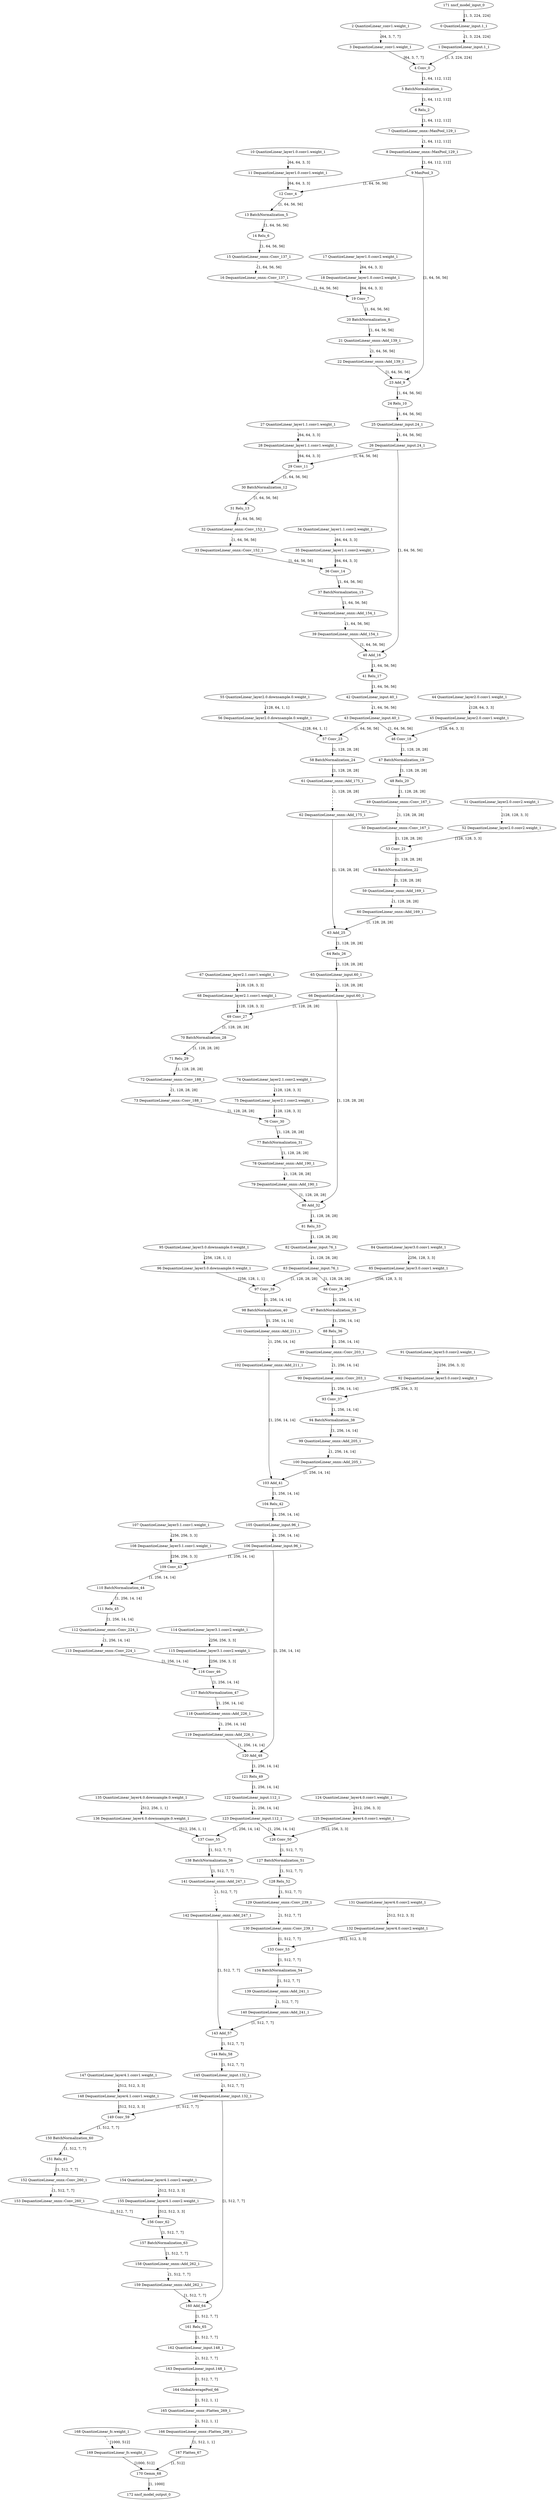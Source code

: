 strict digraph  {
"0 QuantizeLinear_input.1_1" [id=0, type=QuantizeLinear];
"1 DequantizeLinear_input.1_1" [id=1, type=DequantizeLinear];
"2 QuantizeLinear_conv1.weight_1" [id=2, type=QuantizeLinear];
"3 DequantizeLinear_conv1.weight_1" [id=3, type=DequantizeLinear];
"4 Conv_0" [id=4, type=Conv];
"5 BatchNormalization_1" [id=5, type=BatchNormalization];
"6 Relu_2" [id=6, type=Relu];
"7 QuantizeLinear_onnx^^MaxPool_129_1" [id=7, label="7 QuantizeLinear_onnx::MaxPool_129_1", type=QuantizeLinear];
"8 DequantizeLinear_onnx^^MaxPool_129_1" [id=8, label="8 DequantizeLinear_onnx::MaxPool_129_1", type=DequantizeLinear];
"9 MaxPool_3" [id=9, type=MaxPool];
"10 QuantizeLinear_layer1.0.conv1.weight_1" [id=10, type=QuantizeLinear];
"11 DequantizeLinear_layer1.0.conv1.weight_1" [id=11, type=DequantizeLinear];
"12 Conv_4" [id=12, type=Conv];
"13 BatchNormalization_5" [id=13, type=BatchNormalization];
"14 Relu_6" [id=14, type=Relu];
"15 QuantizeLinear_onnx^^Conv_137_1" [id=15, label="15 QuantizeLinear_onnx::Conv_137_1", type=QuantizeLinear];
"16 DequantizeLinear_onnx^^Conv_137_1" [id=16, label="16 DequantizeLinear_onnx::Conv_137_1", type=DequantizeLinear];
"17 QuantizeLinear_layer1.0.conv2.weight_1" [id=17, type=QuantizeLinear];
"18 DequantizeLinear_layer1.0.conv2.weight_1" [id=18, type=DequantizeLinear];
"19 Conv_7" [id=19, type=Conv];
"20 BatchNormalization_8" [id=20, type=BatchNormalization];
"21 QuantizeLinear_onnx^^Add_139_1" [id=21, label="21 QuantizeLinear_onnx::Add_139_1", type=QuantizeLinear];
"22 DequantizeLinear_onnx^^Add_139_1" [id=22, label="22 DequantizeLinear_onnx::Add_139_1", type=DequantizeLinear];
"23 Add_9" [id=23, type=Add];
"24 Relu_10" [id=24, type=Relu];
"25 QuantizeLinear_input.24_1" [id=25, type=QuantizeLinear];
"26 DequantizeLinear_input.24_1" [id=26, type=DequantizeLinear];
"27 QuantizeLinear_layer1.1.conv1.weight_1" [id=27, type=QuantizeLinear];
"28 DequantizeLinear_layer1.1.conv1.weight_1" [id=28, type=DequantizeLinear];
"29 Conv_11" [id=29, type=Conv];
"30 BatchNormalization_12" [id=30, type=BatchNormalization];
"31 Relu_13" [id=31, type=Relu];
"32 QuantizeLinear_onnx^^Conv_152_1" [id=32, label="32 QuantizeLinear_onnx::Conv_152_1", type=QuantizeLinear];
"33 DequantizeLinear_onnx^^Conv_152_1" [id=33, label="33 DequantizeLinear_onnx::Conv_152_1", type=DequantizeLinear];
"34 QuantizeLinear_layer1.1.conv2.weight_1" [id=34, type=QuantizeLinear];
"35 DequantizeLinear_layer1.1.conv2.weight_1" [id=35, type=DequantizeLinear];
"36 Conv_14" [id=36, type=Conv];
"37 BatchNormalization_15" [id=37, type=BatchNormalization];
"38 QuantizeLinear_onnx^^Add_154_1" [id=38, label="38 QuantizeLinear_onnx::Add_154_1", type=QuantizeLinear];
"39 DequantizeLinear_onnx^^Add_154_1" [id=39, label="39 DequantizeLinear_onnx::Add_154_1", type=DequantizeLinear];
"40 Add_16" [id=40, type=Add];
"41 Relu_17" [id=41, type=Relu];
"42 QuantizeLinear_input.40_1" [id=42, type=QuantizeLinear];
"43 DequantizeLinear_input.40_1" [id=43, type=DequantizeLinear];
"44 QuantizeLinear_layer2.0.conv1.weight_1" [id=44, type=QuantizeLinear];
"45 DequantizeLinear_layer2.0.conv1.weight_1" [id=45, type=DequantizeLinear];
"46 Conv_18" [id=46, type=Conv];
"47 BatchNormalization_19" [id=47, type=BatchNormalization];
"48 Relu_20" [id=48, type=Relu];
"49 QuantizeLinear_onnx^^Conv_167_1" [id=49, label="49 QuantizeLinear_onnx::Conv_167_1", type=QuantizeLinear];
"50 DequantizeLinear_onnx^^Conv_167_1" [id=50, label="50 DequantizeLinear_onnx::Conv_167_1", type=DequantizeLinear];
"51 QuantizeLinear_layer2.0.conv2.weight_1" [id=51, type=QuantizeLinear];
"52 DequantizeLinear_layer2.0.conv2.weight_1" [id=52, type=DequantizeLinear];
"53 Conv_21" [id=53, type=Conv];
"54 BatchNormalization_22" [id=54, type=BatchNormalization];
"55 QuantizeLinear_layer2.0.downsample.0.weight_1" [id=55, type=QuantizeLinear];
"56 DequantizeLinear_layer2.0.downsample.0.weight_1" [id=56, type=DequantizeLinear];
"57 Conv_23" [id=57, type=Conv];
"58 BatchNormalization_24" [id=58, type=BatchNormalization];
"59 QuantizeLinear_onnx^^Add_169_1" [id=59, label="59 QuantizeLinear_onnx::Add_169_1", type=QuantizeLinear];
"60 DequantizeLinear_onnx^^Add_169_1" [id=60, label="60 DequantizeLinear_onnx::Add_169_1", type=DequantizeLinear];
"61 QuantizeLinear_onnx^^Add_175_1" [id=61, label="61 QuantizeLinear_onnx::Add_175_1", type=QuantizeLinear];
"62 DequantizeLinear_onnx^^Add_175_1" [id=62, label="62 DequantizeLinear_onnx::Add_175_1", type=DequantizeLinear];
"63 Add_25" [id=63, type=Add];
"64 Relu_26" [id=64, type=Relu];
"65 QuantizeLinear_input.60_1" [id=65, type=QuantizeLinear];
"66 DequantizeLinear_input.60_1" [id=66, type=DequantizeLinear];
"67 QuantizeLinear_layer2.1.conv1.weight_1" [id=67, type=QuantizeLinear];
"68 DequantizeLinear_layer2.1.conv1.weight_1" [id=68, type=DequantizeLinear];
"69 Conv_27" [id=69, type=Conv];
"70 BatchNormalization_28" [id=70, type=BatchNormalization];
"71 Relu_29" [id=71, type=Relu];
"72 QuantizeLinear_onnx^^Conv_188_1" [id=72, label="72 QuantizeLinear_onnx::Conv_188_1", type=QuantizeLinear];
"73 DequantizeLinear_onnx^^Conv_188_1" [id=73, label="73 DequantizeLinear_onnx::Conv_188_1", type=DequantizeLinear];
"74 QuantizeLinear_layer2.1.conv2.weight_1" [id=74, type=QuantizeLinear];
"75 DequantizeLinear_layer2.1.conv2.weight_1" [id=75, type=DequantizeLinear];
"76 Conv_30" [id=76, type=Conv];
"77 BatchNormalization_31" [id=77, type=BatchNormalization];
"78 QuantizeLinear_onnx^^Add_190_1" [id=78, label="78 QuantizeLinear_onnx::Add_190_1", type=QuantizeLinear];
"79 DequantizeLinear_onnx^^Add_190_1" [id=79, label="79 DequantizeLinear_onnx::Add_190_1", type=DequantizeLinear];
"80 Add_32" [id=80, type=Add];
"81 Relu_33" [id=81, type=Relu];
"82 QuantizeLinear_input.76_1" [id=82, type=QuantizeLinear];
"83 DequantizeLinear_input.76_1" [id=83, type=DequantizeLinear];
"84 QuantizeLinear_layer3.0.conv1.weight_1" [id=84, type=QuantizeLinear];
"85 DequantizeLinear_layer3.0.conv1.weight_1" [id=85, type=DequantizeLinear];
"86 Conv_34" [id=86, type=Conv];
"87 BatchNormalization_35" [id=87, type=BatchNormalization];
"88 Relu_36" [id=88, type=Relu];
"89 QuantizeLinear_onnx^^Conv_203_1" [id=89, label="89 QuantizeLinear_onnx::Conv_203_1", type=QuantizeLinear];
"90 DequantizeLinear_onnx^^Conv_203_1" [id=90, label="90 DequantizeLinear_onnx::Conv_203_1", type=DequantizeLinear];
"91 QuantizeLinear_layer3.0.conv2.weight_1" [id=91, type=QuantizeLinear];
"92 DequantizeLinear_layer3.0.conv2.weight_1" [id=92, type=DequantizeLinear];
"93 Conv_37" [id=93, type=Conv];
"94 BatchNormalization_38" [id=94, type=BatchNormalization];
"95 QuantizeLinear_layer3.0.downsample.0.weight_1" [id=95, type=QuantizeLinear];
"96 DequantizeLinear_layer3.0.downsample.0.weight_1" [id=96, type=DequantizeLinear];
"97 Conv_39" [id=97, type=Conv];
"98 BatchNormalization_40" [id=98, type=BatchNormalization];
"99 QuantizeLinear_onnx^^Add_205_1" [id=99, label="99 QuantizeLinear_onnx::Add_205_1", type=QuantizeLinear];
"100 DequantizeLinear_onnx^^Add_205_1" [id=100, label="100 DequantizeLinear_onnx::Add_205_1", type=DequantizeLinear];
"101 QuantizeLinear_onnx^^Add_211_1" [id=101, label="101 QuantizeLinear_onnx::Add_211_1", type=QuantizeLinear];
"102 DequantizeLinear_onnx^^Add_211_1" [id=102, label="102 DequantizeLinear_onnx::Add_211_1", type=DequantizeLinear];
"103 Add_41" [id=103, type=Add];
"104 Relu_42" [id=104, type=Relu];
"105 QuantizeLinear_input.96_1" [id=105, type=QuantizeLinear];
"106 DequantizeLinear_input.96_1" [id=106, type=DequantizeLinear];
"107 QuantizeLinear_layer3.1.conv1.weight_1" [id=107, type=QuantizeLinear];
"108 DequantizeLinear_layer3.1.conv1.weight_1" [id=108, type=DequantizeLinear];
"109 Conv_43" [id=109, type=Conv];
"110 BatchNormalization_44" [id=110, type=BatchNormalization];
"111 Relu_45" [id=111, type=Relu];
"112 QuantizeLinear_onnx^^Conv_224_1" [id=112, label="112 QuantizeLinear_onnx::Conv_224_1", type=QuantizeLinear];
"113 DequantizeLinear_onnx^^Conv_224_1" [id=113, label="113 DequantizeLinear_onnx::Conv_224_1", type=DequantizeLinear];
"114 QuantizeLinear_layer3.1.conv2.weight_1" [id=114, type=QuantizeLinear];
"115 DequantizeLinear_layer3.1.conv2.weight_1" [id=115, type=DequantizeLinear];
"116 Conv_46" [id=116, type=Conv];
"117 BatchNormalization_47" [id=117, type=BatchNormalization];
"118 QuantizeLinear_onnx^^Add_226_1" [id=118, label="118 QuantizeLinear_onnx::Add_226_1", type=QuantizeLinear];
"119 DequantizeLinear_onnx^^Add_226_1" [id=119, label="119 DequantizeLinear_onnx::Add_226_1", type=DequantizeLinear];
"120 Add_48" [id=120, type=Add];
"121 Relu_49" [id=121, type=Relu];
"122 QuantizeLinear_input.112_1" [id=122, type=QuantizeLinear];
"123 DequantizeLinear_input.112_1" [id=123, type=DequantizeLinear];
"124 QuantizeLinear_layer4.0.conv1.weight_1" [id=124, type=QuantizeLinear];
"125 DequantizeLinear_layer4.0.conv1.weight_1" [id=125, type=DequantizeLinear];
"126 Conv_50" [id=126, type=Conv];
"127 BatchNormalization_51" [id=127, type=BatchNormalization];
"128 Relu_52" [id=128, type=Relu];
"129 QuantizeLinear_onnx^^Conv_239_1" [id=129, label="129 QuantizeLinear_onnx::Conv_239_1", type=QuantizeLinear];
"130 DequantizeLinear_onnx^^Conv_239_1" [id=130, label="130 DequantizeLinear_onnx::Conv_239_1", type=DequantizeLinear];
"131 QuantizeLinear_layer4.0.conv2.weight_1" [id=131, type=QuantizeLinear];
"132 DequantizeLinear_layer4.0.conv2.weight_1" [id=132, type=DequantizeLinear];
"133 Conv_53" [id=133, type=Conv];
"134 BatchNormalization_54" [id=134, type=BatchNormalization];
"135 QuantizeLinear_layer4.0.downsample.0.weight_1" [id=135, type=QuantizeLinear];
"136 DequantizeLinear_layer4.0.downsample.0.weight_1" [id=136, type=DequantizeLinear];
"137 Conv_55" [id=137, type=Conv];
"138 BatchNormalization_56" [id=138, type=BatchNormalization];
"139 QuantizeLinear_onnx^^Add_241_1" [id=139, label="139 QuantizeLinear_onnx::Add_241_1", type=QuantizeLinear];
"140 DequantizeLinear_onnx^^Add_241_1" [id=140, label="140 DequantizeLinear_onnx::Add_241_1", type=DequantizeLinear];
"141 QuantizeLinear_onnx^^Add_247_1" [id=141, label="141 QuantizeLinear_onnx::Add_247_1", type=QuantizeLinear];
"142 DequantizeLinear_onnx^^Add_247_1" [id=142, label="142 DequantizeLinear_onnx::Add_247_1", type=DequantizeLinear];
"143 Add_57" [id=143, type=Add];
"144 Relu_58" [id=144, type=Relu];
"145 QuantizeLinear_input.132_1" [id=145, type=QuantizeLinear];
"146 DequantizeLinear_input.132_1" [id=146, type=DequantizeLinear];
"147 QuantizeLinear_layer4.1.conv1.weight_1" [id=147, type=QuantizeLinear];
"148 DequantizeLinear_layer4.1.conv1.weight_1" [id=148, type=DequantizeLinear];
"149 Conv_59" [id=149, type=Conv];
"150 BatchNormalization_60" [id=150, type=BatchNormalization];
"151 Relu_61" [id=151, type=Relu];
"152 QuantizeLinear_onnx^^Conv_260_1" [id=152, label="152 QuantizeLinear_onnx::Conv_260_1", type=QuantizeLinear];
"153 DequantizeLinear_onnx^^Conv_260_1" [id=153, label="153 DequantizeLinear_onnx::Conv_260_1", type=DequantizeLinear];
"154 QuantizeLinear_layer4.1.conv2.weight_1" [id=154, type=QuantizeLinear];
"155 DequantizeLinear_layer4.1.conv2.weight_1" [id=155, type=DequantizeLinear];
"156 Conv_62" [id=156, type=Conv];
"157 BatchNormalization_63" [id=157, type=BatchNormalization];
"158 QuantizeLinear_onnx^^Add_262_1" [id=158, label="158 QuantizeLinear_onnx::Add_262_1", type=QuantizeLinear];
"159 DequantizeLinear_onnx^^Add_262_1" [id=159, label="159 DequantizeLinear_onnx::Add_262_1", type=DequantizeLinear];
"160 Add_64" [id=160, type=Add];
"161 Relu_65" [id=161, type=Relu];
"162 QuantizeLinear_input.148_1" [id=162, type=QuantizeLinear];
"163 DequantizeLinear_input.148_1" [id=163, type=DequantizeLinear];
"164 GlobalAveragePool_66" [id=164, type=GlobalAveragePool];
"165 QuantizeLinear_onnx^^Flatten_269_1" [id=165, label="165 QuantizeLinear_onnx::Flatten_269_1", type=QuantizeLinear];
"166 DequantizeLinear_onnx^^Flatten_269_1" [id=166, label="166 DequantizeLinear_onnx::Flatten_269_1", type=DequantizeLinear];
"167 Flatten_67" [id=167, type=Flatten];
"168 QuantizeLinear_fc.weight_1" [id=168, type=QuantizeLinear];
"169 DequantizeLinear_fc.weight_1" [id=169, type=DequantizeLinear];
"170 Gemm_68" [id=170, type=Gemm];
"171 nncf_model_input_0" [id=171, type=nncf_model_input];
"172 nncf_model_output_0" [id=172, type=nncf_model_output];
"0 QuantizeLinear_input.1_1" -> "1 DequantizeLinear_input.1_1"  [label="[1, 3, 224, 224]", style=dashed];
"1 DequantizeLinear_input.1_1" -> "4 Conv_0"  [label="[1, 3, 224, 224]", style=solid];
"2 QuantizeLinear_conv1.weight_1" -> "3 DequantizeLinear_conv1.weight_1"  [label="[64, 3, 7, 7]", style=dashed];
"3 DequantizeLinear_conv1.weight_1" -> "4 Conv_0"  [label="[64, 3, 7, 7]", style=solid];
"4 Conv_0" -> "5 BatchNormalization_1"  [label="[1, 64, 112, 112]", style=solid];
"5 BatchNormalization_1" -> "6 Relu_2"  [label="[1, 64, 112, 112]", style=solid];
"6 Relu_2" -> "7 QuantizeLinear_onnx^^MaxPool_129_1"  [label="[1, 64, 112, 112]", style=solid];
"7 QuantizeLinear_onnx^^MaxPool_129_1" -> "8 DequantizeLinear_onnx^^MaxPool_129_1"  [label="[1, 64, 112, 112]", style=dashed];
"8 DequantizeLinear_onnx^^MaxPool_129_1" -> "9 MaxPool_3"  [label="[1, 64, 112, 112]", style=solid];
"9 MaxPool_3" -> "12 Conv_4"  [label="[1, 64, 56, 56]", style=solid];
"9 MaxPool_3" -> "23 Add_9"  [label="[1, 64, 56, 56]", style=solid];
"10 QuantizeLinear_layer1.0.conv1.weight_1" -> "11 DequantizeLinear_layer1.0.conv1.weight_1"  [label="[64, 64, 3, 3]", style=dashed];
"11 DequantizeLinear_layer1.0.conv1.weight_1" -> "12 Conv_4"  [label="[64, 64, 3, 3]", style=solid];
"12 Conv_4" -> "13 BatchNormalization_5"  [label="[1, 64, 56, 56]", style=solid];
"13 BatchNormalization_5" -> "14 Relu_6"  [label="[1, 64, 56, 56]", style=solid];
"14 Relu_6" -> "15 QuantizeLinear_onnx^^Conv_137_1"  [label="[1, 64, 56, 56]", style=solid];
"15 QuantizeLinear_onnx^^Conv_137_1" -> "16 DequantizeLinear_onnx^^Conv_137_1"  [label="[1, 64, 56, 56]", style=dashed];
"16 DequantizeLinear_onnx^^Conv_137_1" -> "19 Conv_7"  [label="[1, 64, 56, 56]", style=solid];
"17 QuantizeLinear_layer1.0.conv2.weight_1" -> "18 DequantizeLinear_layer1.0.conv2.weight_1"  [label="[64, 64, 3, 3]", style=dashed];
"18 DequantizeLinear_layer1.0.conv2.weight_1" -> "19 Conv_7"  [label="[64, 64, 3, 3]", style=solid];
"19 Conv_7" -> "20 BatchNormalization_8"  [label="[1, 64, 56, 56]", style=solid];
"20 BatchNormalization_8" -> "21 QuantizeLinear_onnx^^Add_139_1"  [label="[1, 64, 56, 56]", style=solid];
"21 QuantizeLinear_onnx^^Add_139_1" -> "22 DequantizeLinear_onnx^^Add_139_1"  [label="[1, 64, 56, 56]", style=dashed];
"22 DequantizeLinear_onnx^^Add_139_1" -> "23 Add_9"  [label="[1, 64, 56, 56]", style=solid];
"23 Add_9" -> "24 Relu_10"  [label="[1, 64, 56, 56]", style=solid];
"24 Relu_10" -> "25 QuantizeLinear_input.24_1"  [label="[1, 64, 56, 56]", style=solid];
"25 QuantizeLinear_input.24_1" -> "26 DequantizeLinear_input.24_1"  [label="[1, 64, 56, 56]", style=dashed];
"26 DequantizeLinear_input.24_1" -> "29 Conv_11"  [label="[1, 64, 56, 56]", style=solid];
"26 DequantizeLinear_input.24_1" -> "40 Add_16"  [label="[1, 64, 56, 56]", style=solid];
"27 QuantizeLinear_layer1.1.conv1.weight_1" -> "28 DequantizeLinear_layer1.1.conv1.weight_1"  [label="[64, 64, 3, 3]", style=dashed];
"28 DequantizeLinear_layer1.1.conv1.weight_1" -> "29 Conv_11"  [label="[64, 64, 3, 3]", style=solid];
"29 Conv_11" -> "30 BatchNormalization_12"  [label="[1, 64, 56, 56]", style=solid];
"30 BatchNormalization_12" -> "31 Relu_13"  [label="[1, 64, 56, 56]", style=solid];
"31 Relu_13" -> "32 QuantizeLinear_onnx^^Conv_152_1"  [label="[1, 64, 56, 56]", style=solid];
"32 QuantizeLinear_onnx^^Conv_152_1" -> "33 DequantizeLinear_onnx^^Conv_152_1"  [label="[1, 64, 56, 56]", style=dashed];
"33 DequantizeLinear_onnx^^Conv_152_1" -> "36 Conv_14"  [label="[1, 64, 56, 56]", style=solid];
"34 QuantizeLinear_layer1.1.conv2.weight_1" -> "35 DequantizeLinear_layer1.1.conv2.weight_1"  [label="[64, 64, 3, 3]", style=dashed];
"35 DequantizeLinear_layer1.1.conv2.weight_1" -> "36 Conv_14"  [label="[64, 64, 3, 3]", style=solid];
"36 Conv_14" -> "37 BatchNormalization_15"  [label="[1, 64, 56, 56]", style=solid];
"37 BatchNormalization_15" -> "38 QuantizeLinear_onnx^^Add_154_1"  [label="[1, 64, 56, 56]", style=solid];
"38 QuantizeLinear_onnx^^Add_154_1" -> "39 DequantizeLinear_onnx^^Add_154_1"  [label="[1, 64, 56, 56]", style=dashed];
"39 DequantizeLinear_onnx^^Add_154_1" -> "40 Add_16"  [label="[1, 64, 56, 56]", style=solid];
"40 Add_16" -> "41 Relu_17"  [label="[1, 64, 56, 56]", style=solid];
"41 Relu_17" -> "42 QuantizeLinear_input.40_1"  [label="[1, 64, 56, 56]", style=solid];
"42 QuantizeLinear_input.40_1" -> "43 DequantizeLinear_input.40_1"  [label="[1, 64, 56, 56]", style=dashed];
"43 DequantizeLinear_input.40_1" -> "46 Conv_18"  [label="[1, 64, 56, 56]", style=solid];
"43 DequantizeLinear_input.40_1" -> "57 Conv_23"  [label="[1, 64, 56, 56]", style=solid];
"44 QuantizeLinear_layer2.0.conv1.weight_1" -> "45 DequantizeLinear_layer2.0.conv1.weight_1"  [label="[128, 64, 3, 3]", style=dashed];
"45 DequantizeLinear_layer2.0.conv1.weight_1" -> "46 Conv_18"  [label="[128, 64, 3, 3]", style=solid];
"46 Conv_18" -> "47 BatchNormalization_19"  [label="[1, 128, 28, 28]", style=solid];
"47 BatchNormalization_19" -> "48 Relu_20"  [label="[1, 128, 28, 28]", style=solid];
"48 Relu_20" -> "49 QuantizeLinear_onnx^^Conv_167_1"  [label="[1, 128, 28, 28]", style=solid];
"49 QuantizeLinear_onnx^^Conv_167_1" -> "50 DequantizeLinear_onnx^^Conv_167_1"  [label="[1, 128, 28, 28]", style=dashed];
"50 DequantizeLinear_onnx^^Conv_167_1" -> "53 Conv_21"  [label="[1, 128, 28, 28]", style=solid];
"51 QuantizeLinear_layer2.0.conv2.weight_1" -> "52 DequantizeLinear_layer2.0.conv2.weight_1"  [label="[128, 128, 3, 3]", style=dashed];
"52 DequantizeLinear_layer2.0.conv2.weight_1" -> "53 Conv_21"  [label="[128, 128, 3, 3]", style=solid];
"53 Conv_21" -> "54 BatchNormalization_22"  [label="[1, 128, 28, 28]", style=solid];
"54 BatchNormalization_22" -> "59 QuantizeLinear_onnx^^Add_169_1"  [label="[1, 128, 28, 28]", style=solid];
"55 QuantizeLinear_layer2.0.downsample.0.weight_1" -> "56 DequantizeLinear_layer2.0.downsample.0.weight_1"  [label="[128, 64, 1, 1]", style=dashed];
"56 DequantizeLinear_layer2.0.downsample.0.weight_1" -> "57 Conv_23"  [label="[128, 64, 1, 1]", style=solid];
"57 Conv_23" -> "58 BatchNormalization_24"  [label="[1, 128, 28, 28]", style=solid];
"58 BatchNormalization_24" -> "61 QuantizeLinear_onnx^^Add_175_1"  [label="[1, 128, 28, 28]", style=solid];
"59 QuantizeLinear_onnx^^Add_169_1" -> "60 DequantizeLinear_onnx^^Add_169_1"  [label="[1, 128, 28, 28]", style=dashed];
"60 DequantizeLinear_onnx^^Add_169_1" -> "63 Add_25"  [label="[1, 128, 28, 28]", style=solid];
"61 QuantizeLinear_onnx^^Add_175_1" -> "62 DequantizeLinear_onnx^^Add_175_1"  [label="[1, 128, 28, 28]", style=dashed];
"62 DequantizeLinear_onnx^^Add_175_1" -> "63 Add_25"  [label="[1, 128, 28, 28]", style=solid];
"63 Add_25" -> "64 Relu_26"  [label="[1, 128, 28, 28]", style=solid];
"64 Relu_26" -> "65 QuantizeLinear_input.60_1"  [label="[1, 128, 28, 28]", style=solid];
"65 QuantizeLinear_input.60_1" -> "66 DequantizeLinear_input.60_1"  [label="[1, 128, 28, 28]", style=dashed];
"66 DequantizeLinear_input.60_1" -> "69 Conv_27"  [label="[1, 128, 28, 28]", style=solid];
"66 DequantizeLinear_input.60_1" -> "80 Add_32"  [label="[1, 128, 28, 28]", style=solid];
"67 QuantizeLinear_layer2.1.conv1.weight_1" -> "68 DequantizeLinear_layer2.1.conv1.weight_1"  [label="[128, 128, 3, 3]", style=dashed];
"68 DequantizeLinear_layer2.1.conv1.weight_1" -> "69 Conv_27"  [label="[128, 128, 3, 3]", style=solid];
"69 Conv_27" -> "70 BatchNormalization_28"  [label="[1, 128, 28, 28]", style=solid];
"70 BatchNormalization_28" -> "71 Relu_29"  [label="[1, 128, 28, 28]", style=solid];
"71 Relu_29" -> "72 QuantizeLinear_onnx^^Conv_188_1"  [label="[1, 128, 28, 28]", style=solid];
"72 QuantizeLinear_onnx^^Conv_188_1" -> "73 DequantizeLinear_onnx^^Conv_188_1"  [label="[1, 128, 28, 28]", style=dashed];
"73 DequantizeLinear_onnx^^Conv_188_1" -> "76 Conv_30"  [label="[1, 128, 28, 28]", style=solid];
"74 QuantizeLinear_layer2.1.conv2.weight_1" -> "75 DequantizeLinear_layer2.1.conv2.weight_1"  [label="[128, 128, 3, 3]", style=dashed];
"75 DequantizeLinear_layer2.1.conv2.weight_1" -> "76 Conv_30"  [label="[128, 128, 3, 3]", style=solid];
"76 Conv_30" -> "77 BatchNormalization_31"  [label="[1, 128, 28, 28]", style=solid];
"77 BatchNormalization_31" -> "78 QuantizeLinear_onnx^^Add_190_1"  [label="[1, 128, 28, 28]", style=solid];
"78 QuantizeLinear_onnx^^Add_190_1" -> "79 DequantizeLinear_onnx^^Add_190_1"  [label="[1, 128, 28, 28]", style=dashed];
"79 DequantizeLinear_onnx^^Add_190_1" -> "80 Add_32"  [label="[1, 128, 28, 28]", style=solid];
"80 Add_32" -> "81 Relu_33"  [label="[1, 128, 28, 28]", style=solid];
"81 Relu_33" -> "82 QuantizeLinear_input.76_1"  [label="[1, 128, 28, 28]", style=solid];
"82 QuantizeLinear_input.76_1" -> "83 DequantizeLinear_input.76_1"  [label="[1, 128, 28, 28]", style=dashed];
"83 DequantizeLinear_input.76_1" -> "86 Conv_34"  [label="[1, 128, 28, 28]", style=solid];
"83 DequantizeLinear_input.76_1" -> "97 Conv_39"  [label="[1, 128, 28, 28]", style=solid];
"84 QuantizeLinear_layer3.0.conv1.weight_1" -> "85 DequantizeLinear_layer3.0.conv1.weight_1"  [label="[256, 128, 3, 3]", style=dashed];
"85 DequantizeLinear_layer3.0.conv1.weight_1" -> "86 Conv_34"  [label="[256, 128, 3, 3]", style=solid];
"86 Conv_34" -> "87 BatchNormalization_35"  [label="[1, 256, 14, 14]", style=solid];
"87 BatchNormalization_35" -> "88 Relu_36"  [label="[1, 256, 14, 14]", style=solid];
"88 Relu_36" -> "89 QuantizeLinear_onnx^^Conv_203_1"  [label="[1, 256, 14, 14]", style=solid];
"89 QuantizeLinear_onnx^^Conv_203_1" -> "90 DequantizeLinear_onnx^^Conv_203_1"  [label="[1, 256, 14, 14]", style=dashed];
"90 DequantizeLinear_onnx^^Conv_203_1" -> "93 Conv_37"  [label="[1, 256, 14, 14]", style=solid];
"91 QuantizeLinear_layer3.0.conv2.weight_1" -> "92 DequantizeLinear_layer3.0.conv2.weight_1"  [label="[256, 256, 3, 3]", style=dashed];
"92 DequantizeLinear_layer3.0.conv2.weight_1" -> "93 Conv_37"  [label="[256, 256, 3, 3]", style=solid];
"93 Conv_37" -> "94 BatchNormalization_38"  [label="[1, 256, 14, 14]", style=solid];
"94 BatchNormalization_38" -> "99 QuantizeLinear_onnx^^Add_205_1"  [label="[1, 256, 14, 14]", style=solid];
"95 QuantizeLinear_layer3.0.downsample.0.weight_1" -> "96 DequantizeLinear_layer3.0.downsample.0.weight_1"  [label="[256, 128, 1, 1]", style=dashed];
"96 DequantizeLinear_layer3.0.downsample.0.weight_1" -> "97 Conv_39"  [label="[256, 128, 1, 1]", style=solid];
"97 Conv_39" -> "98 BatchNormalization_40"  [label="[1, 256, 14, 14]", style=solid];
"98 BatchNormalization_40" -> "101 QuantizeLinear_onnx^^Add_211_1"  [label="[1, 256, 14, 14]", style=solid];
"99 QuantizeLinear_onnx^^Add_205_1" -> "100 DequantizeLinear_onnx^^Add_205_1"  [label="[1, 256, 14, 14]", style=dashed];
"100 DequantizeLinear_onnx^^Add_205_1" -> "103 Add_41"  [label="[1, 256, 14, 14]", style=solid];
"101 QuantizeLinear_onnx^^Add_211_1" -> "102 DequantizeLinear_onnx^^Add_211_1"  [label="[1, 256, 14, 14]", style=dashed];
"102 DequantizeLinear_onnx^^Add_211_1" -> "103 Add_41"  [label="[1, 256, 14, 14]", style=solid];
"103 Add_41" -> "104 Relu_42"  [label="[1, 256, 14, 14]", style=solid];
"104 Relu_42" -> "105 QuantizeLinear_input.96_1"  [label="[1, 256, 14, 14]", style=solid];
"105 QuantizeLinear_input.96_1" -> "106 DequantizeLinear_input.96_1"  [label="[1, 256, 14, 14]", style=dashed];
"106 DequantizeLinear_input.96_1" -> "109 Conv_43"  [label="[1, 256, 14, 14]", style=solid];
"106 DequantizeLinear_input.96_1" -> "120 Add_48"  [label="[1, 256, 14, 14]", style=solid];
"107 QuantizeLinear_layer3.1.conv1.weight_1" -> "108 DequantizeLinear_layer3.1.conv1.weight_1"  [label="[256, 256, 3, 3]", style=dashed];
"108 DequantizeLinear_layer3.1.conv1.weight_1" -> "109 Conv_43"  [label="[256, 256, 3, 3]", style=solid];
"109 Conv_43" -> "110 BatchNormalization_44"  [label="[1, 256, 14, 14]", style=solid];
"110 BatchNormalization_44" -> "111 Relu_45"  [label="[1, 256, 14, 14]", style=solid];
"111 Relu_45" -> "112 QuantizeLinear_onnx^^Conv_224_1"  [label="[1, 256, 14, 14]", style=solid];
"112 QuantizeLinear_onnx^^Conv_224_1" -> "113 DequantizeLinear_onnx^^Conv_224_1"  [label="[1, 256, 14, 14]", style=dashed];
"113 DequantizeLinear_onnx^^Conv_224_1" -> "116 Conv_46"  [label="[1, 256, 14, 14]", style=solid];
"114 QuantizeLinear_layer3.1.conv2.weight_1" -> "115 DequantizeLinear_layer3.1.conv2.weight_1"  [label="[256, 256, 3, 3]", style=dashed];
"115 DequantizeLinear_layer3.1.conv2.weight_1" -> "116 Conv_46"  [label="[256, 256, 3, 3]", style=solid];
"116 Conv_46" -> "117 BatchNormalization_47"  [label="[1, 256, 14, 14]", style=solid];
"117 BatchNormalization_47" -> "118 QuantizeLinear_onnx^^Add_226_1"  [label="[1, 256, 14, 14]", style=solid];
"118 QuantizeLinear_onnx^^Add_226_1" -> "119 DequantizeLinear_onnx^^Add_226_1"  [label="[1, 256, 14, 14]", style=dashed];
"119 DequantizeLinear_onnx^^Add_226_1" -> "120 Add_48"  [label="[1, 256, 14, 14]", style=solid];
"120 Add_48" -> "121 Relu_49"  [label="[1, 256, 14, 14]", style=solid];
"121 Relu_49" -> "122 QuantizeLinear_input.112_1"  [label="[1, 256, 14, 14]", style=solid];
"122 QuantizeLinear_input.112_1" -> "123 DequantizeLinear_input.112_1"  [label="[1, 256, 14, 14]", style=dashed];
"123 DequantizeLinear_input.112_1" -> "126 Conv_50"  [label="[1, 256, 14, 14]", style=solid];
"123 DequantizeLinear_input.112_1" -> "137 Conv_55"  [label="[1, 256, 14, 14]", style=solid];
"124 QuantizeLinear_layer4.0.conv1.weight_1" -> "125 DequantizeLinear_layer4.0.conv1.weight_1"  [label="[512, 256, 3, 3]", style=dashed];
"125 DequantizeLinear_layer4.0.conv1.weight_1" -> "126 Conv_50"  [label="[512, 256, 3, 3]", style=solid];
"126 Conv_50" -> "127 BatchNormalization_51"  [label="[1, 512, 7, 7]", style=solid];
"127 BatchNormalization_51" -> "128 Relu_52"  [label="[1, 512, 7, 7]", style=solid];
"128 Relu_52" -> "129 QuantizeLinear_onnx^^Conv_239_1"  [label="[1, 512, 7, 7]", style=solid];
"129 QuantizeLinear_onnx^^Conv_239_1" -> "130 DequantizeLinear_onnx^^Conv_239_1"  [label="[1, 512, 7, 7]", style=dashed];
"130 DequantizeLinear_onnx^^Conv_239_1" -> "133 Conv_53"  [label="[1, 512, 7, 7]", style=solid];
"131 QuantizeLinear_layer4.0.conv2.weight_1" -> "132 DequantizeLinear_layer4.0.conv2.weight_1"  [label="[512, 512, 3, 3]", style=dashed];
"132 DequantizeLinear_layer4.0.conv2.weight_1" -> "133 Conv_53"  [label="[512, 512, 3, 3]", style=solid];
"133 Conv_53" -> "134 BatchNormalization_54"  [label="[1, 512, 7, 7]", style=solid];
"134 BatchNormalization_54" -> "139 QuantizeLinear_onnx^^Add_241_1"  [label="[1, 512, 7, 7]", style=solid];
"135 QuantizeLinear_layer4.0.downsample.0.weight_1" -> "136 DequantizeLinear_layer4.0.downsample.0.weight_1"  [label="[512, 256, 1, 1]", style=dashed];
"136 DequantizeLinear_layer4.0.downsample.0.weight_1" -> "137 Conv_55"  [label="[512, 256, 1, 1]", style=solid];
"137 Conv_55" -> "138 BatchNormalization_56"  [label="[1, 512, 7, 7]", style=solid];
"138 BatchNormalization_56" -> "141 QuantizeLinear_onnx^^Add_247_1"  [label="[1, 512, 7, 7]", style=solid];
"139 QuantizeLinear_onnx^^Add_241_1" -> "140 DequantizeLinear_onnx^^Add_241_1"  [label="[1, 512, 7, 7]", style=dashed];
"140 DequantizeLinear_onnx^^Add_241_1" -> "143 Add_57"  [label="[1, 512, 7, 7]", style=solid];
"141 QuantizeLinear_onnx^^Add_247_1" -> "142 DequantizeLinear_onnx^^Add_247_1"  [label="[1, 512, 7, 7]", style=dashed];
"142 DequantizeLinear_onnx^^Add_247_1" -> "143 Add_57"  [label="[1, 512, 7, 7]", style=solid];
"143 Add_57" -> "144 Relu_58"  [label="[1, 512, 7, 7]", style=solid];
"144 Relu_58" -> "145 QuantizeLinear_input.132_1"  [label="[1, 512, 7, 7]", style=solid];
"145 QuantizeLinear_input.132_1" -> "146 DequantizeLinear_input.132_1"  [label="[1, 512, 7, 7]", style=dashed];
"146 DequantizeLinear_input.132_1" -> "149 Conv_59"  [label="[1, 512, 7, 7]", style=solid];
"146 DequantizeLinear_input.132_1" -> "160 Add_64"  [label="[1, 512, 7, 7]", style=solid];
"147 QuantizeLinear_layer4.1.conv1.weight_1" -> "148 DequantizeLinear_layer4.1.conv1.weight_1"  [label="[512, 512, 3, 3]", style=dashed];
"148 DequantizeLinear_layer4.1.conv1.weight_1" -> "149 Conv_59"  [label="[512, 512, 3, 3]", style=solid];
"149 Conv_59" -> "150 BatchNormalization_60"  [label="[1, 512, 7, 7]", style=solid];
"150 BatchNormalization_60" -> "151 Relu_61"  [label="[1, 512, 7, 7]", style=solid];
"151 Relu_61" -> "152 QuantizeLinear_onnx^^Conv_260_1"  [label="[1, 512, 7, 7]", style=solid];
"152 QuantizeLinear_onnx^^Conv_260_1" -> "153 DequantizeLinear_onnx^^Conv_260_1"  [label="[1, 512, 7, 7]", style=dashed];
"153 DequantizeLinear_onnx^^Conv_260_1" -> "156 Conv_62"  [label="[1, 512, 7, 7]", style=solid];
"154 QuantizeLinear_layer4.1.conv2.weight_1" -> "155 DequantizeLinear_layer4.1.conv2.weight_1"  [label="[512, 512, 3, 3]", style=dashed];
"155 DequantizeLinear_layer4.1.conv2.weight_1" -> "156 Conv_62"  [label="[512, 512, 3, 3]", style=solid];
"156 Conv_62" -> "157 BatchNormalization_63"  [label="[1, 512, 7, 7]", style=solid];
"157 BatchNormalization_63" -> "158 QuantizeLinear_onnx^^Add_262_1"  [label="[1, 512, 7, 7]", style=solid];
"158 QuantizeLinear_onnx^^Add_262_1" -> "159 DequantizeLinear_onnx^^Add_262_1"  [label="[1, 512, 7, 7]", style=dashed];
"159 DequantizeLinear_onnx^^Add_262_1" -> "160 Add_64"  [label="[1, 512, 7, 7]", style=solid];
"160 Add_64" -> "161 Relu_65"  [label="[1, 512, 7, 7]", style=solid];
"161 Relu_65" -> "162 QuantizeLinear_input.148_1"  [label="[1, 512, 7, 7]", style=solid];
"162 QuantizeLinear_input.148_1" -> "163 DequantizeLinear_input.148_1"  [label="[1, 512, 7, 7]", style=dashed];
"163 DequantizeLinear_input.148_1" -> "164 GlobalAveragePool_66"  [label="[1, 512, 7, 7]", style=solid];
"164 GlobalAveragePool_66" -> "165 QuantizeLinear_onnx^^Flatten_269_1"  [label="[1, 512, 1, 1]", style=solid];
"165 QuantizeLinear_onnx^^Flatten_269_1" -> "166 DequantizeLinear_onnx^^Flatten_269_1"  [label="[1, 512, 1, 1]", style=dashed];
"166 DequantizeLinear_onnx^^Flatten_269_1" -> "167 Flatten_67"  [label="[1, 512, 1, 1]", style=solid];
"167 Flatten_67" -> "170 Gemm_68"  [label="[1, 512]", style=solid];
"168 QuantizeLinear_fc.weight_1" -> "169 DequantizeLinear_fc.weight_1"  [label="[1000, 512]", style=dashed];
"169 DequantizeLinear_fc.weight_1" -> "170 Gemm_68"  [label="[1000, 512]", style=solid];
"170 Gemm_68" -> "172 nncf_model_output_0"  [label="[1, 1000]", style=solid];
"171 nncf_model_input_0" -> "0 QuantizeLinear_input.1_1"  [label="[1, 3, 224, 224]", style=solid];
}
